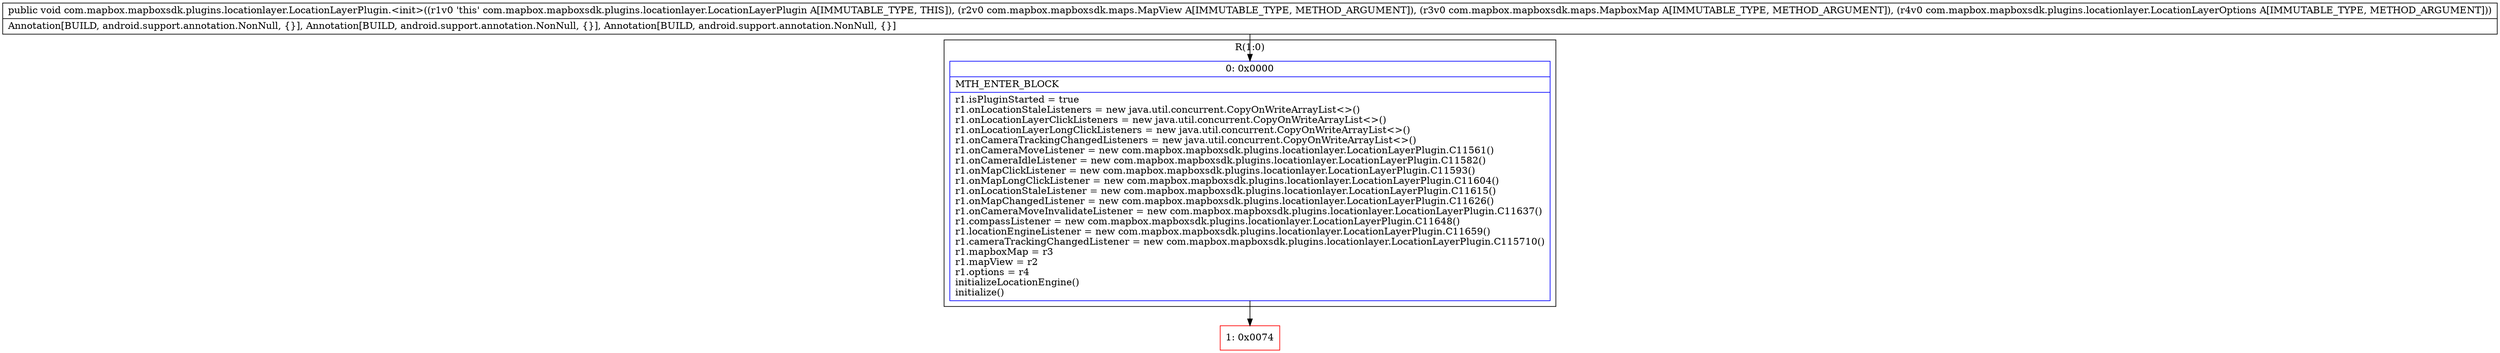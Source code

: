 digraph "CFG forcom.mapbox.mapboxsdk.plugins.locationlayer.LocationLayerPlugin.\<init\>(Lcom\/mapbox\/mapboxsdk\/maps\/MapView;Lcom\/mapbox\/mapboxsdk\/maps\/MapboxMap;Lcom\/mapbox\/mapboxsdk\/plugins\/locationlayer\/LocationLayerOptions;)V" {
subgraph cluster_Region_1031397520 {
label = "R(1:0)";
node [shape=record,color=blue];
Node_0 [shape=record,label="{0\:\ 0x0000|MTH_ENTER_BLOCK\l|r1.isPluginStarted = true\lr1.onLocationStaleListeners = new java.util.concurrent.CopyOnWriteArrayList\<\>()\lr1.onLocationLayerClickListeners = new java.util.concurrent.CopyOnWriteArrayList\<\>()\lr1.onLocationLayerLongClickListeners = new java.util.concurrent.CopyOnWriteArrayList\<\>()\lr1.onCameraTrackingChangedListeners = new java.util.concurrent.CopyOnWriteArrayList\<\>()\lr1.onCameraMoveListener = new com.mapbox.mapboxsdk.plugins.locationlayer.LocationLayerPlugin.C11561()\lr1.onCameraIdleListener = new com.mapbox.mapboxsdk.plugins.locationlayer.LocationLayerPlugin.C11582()\lr1.onMapClickListener = new com.mapbox.mapboxsdk.plugins.locationlayer.LocationLayerPlugin.C11593()\lr1.onMapLongClickListener = new com.mapbox.mapboxsdk.plugins.locationlayer.LocationLayerPlugin.C11604()\lr1.onLocationStaleListener = new com.mapbox.mapboxsdk.plugins.locationlayer.LocationLayerPlugin.C11615()\lr1.onMapChangedListener = new com.mapbox.mapboxsdk.plugins.locationlayer.LocationLayerPlugin.C11626()\lr1.onCameraMoveInvalidateListener = new com.mapbox.mapboxsdk.plugins.locationlayer.LocationLayerPlugin.C11637()\lr1.compassListener = new com.mapbox.mapboxsdk.plugins.locationlayer.LocationLayerPlugin.C11648()\lr1.locationEngineListener = new com.mapbox.mapboxsdk.plugins.locationlayer.LocationLayerPlugin.C11659()\lr1.cameraTrackingChangedListener = new com.mapbox.mapboxsdk.plugins.locationlayer.LocationLayerPlugin.C115710()\lr1.mapboxMap = r3\lr1.mapView = r2\lr1.options = r4\linitializeLocationEngine()\linitialize()\l}"];
}
Node_1 [shape=record,color=red,label="{1\:\ 0x0074}"];
MethodNode[shape=record,label="{public void com.mapbox.mapboxsdk.plugins.locationlayer.LocationLayerPlugin.\<init\>((r1v0 'this' com.mapbox.mapboxsdk.plugins.locationlayer.LocationLayerPlugin A[IMMUTABLE_TYPE, THIS]), (r2v0 com.mapbox.mapboxsdk.maps.MapView A[IMMUTABLE_TYPE, METHOD_ARGUMENT]), (r3v0 com.mapbox.mapboxsdk.maps.MapboxMap A[IMMUTABLE_TYPE, METHOD_ARGUMENT]), (r4v0 com.mapbox.mapboxsdk.plugins.locationlayer.LocationLayerOptions A[IMMUTABLE_TYPE, METHOD_ARGUMENT]))  | Annotation[BUILD, android.support.annotation.NonNull, \{\}], Annotation[BUILD, android.support.annotation.NonNull, \{\}], Annotation[BUILD, android.support.annotation.NonNull, \{\}]\l}"];
MethodNode -> Node_0;
Node_0 -> Node_1;
}

